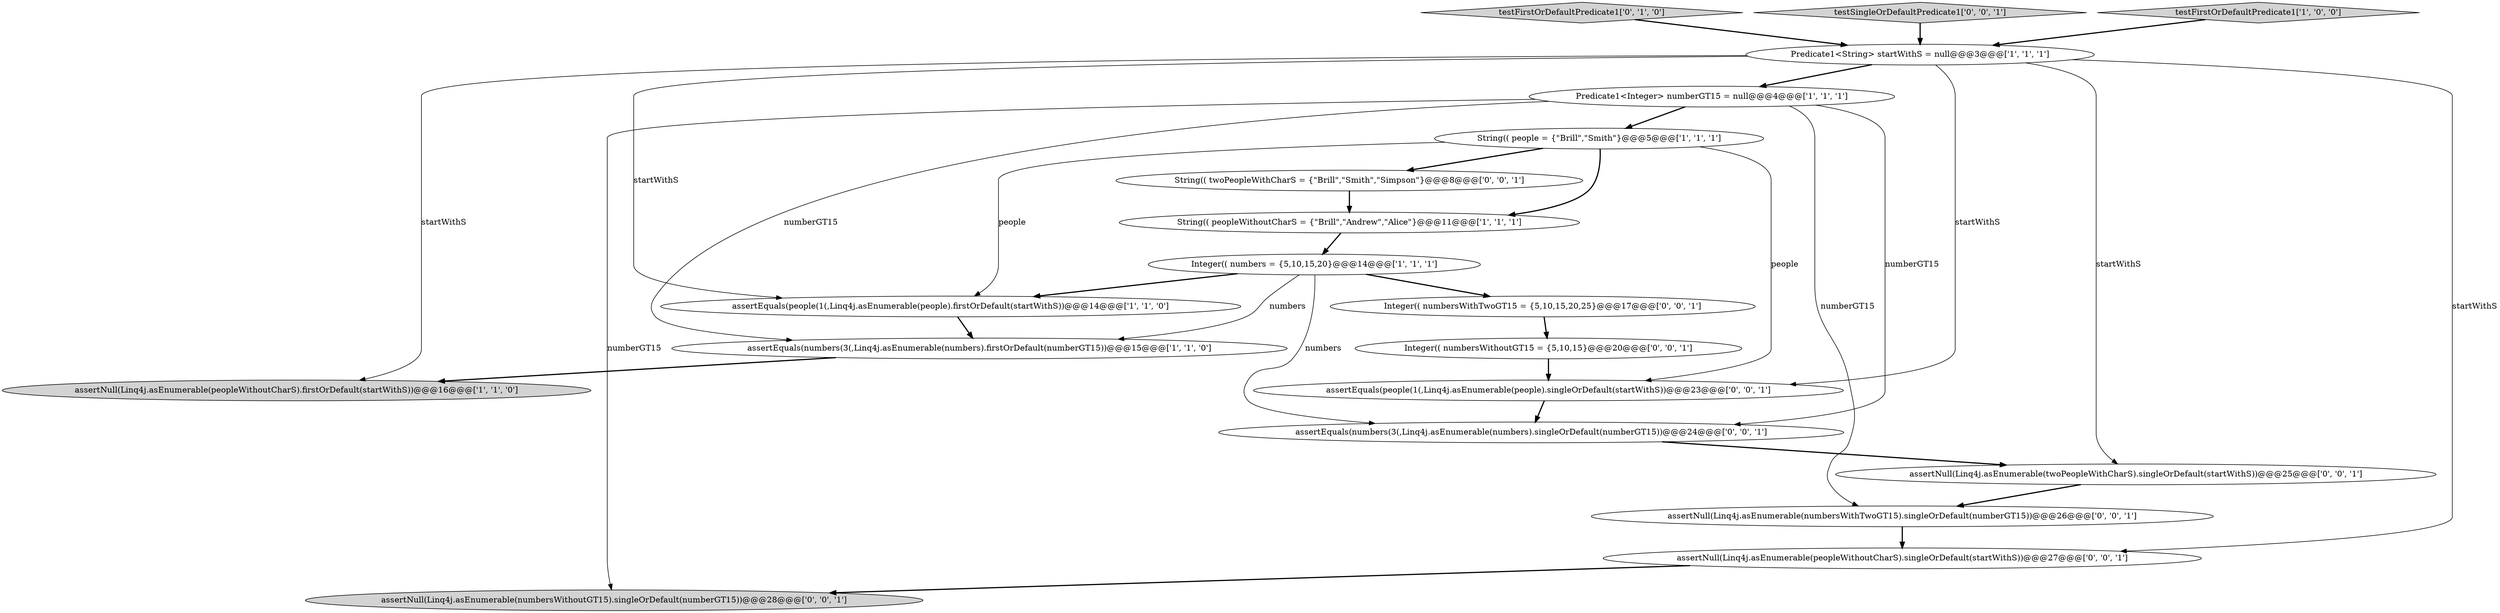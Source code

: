digraph {
8 [style = filled, label = "assertNull(Linq4j.asEnumerable(peopleWithoutCharS).firstOrDefault(startWithS))@@@16@@@['1', '1', '0']", fillcolor = lightgray, shape = ellipse image = "AAA0AAABBB1BBB"];
6 [style = filled, label = "String(( people = {\"Brill\",\"Smith\"}@@@5@@@['1', '1', '1']", fillcolor = white, shape = ellipse image = "AAA0AAABBB1BBB"];
16 [style = filled, label = "assertEquals(numbers(3(,Linq4j.asEnumerable(numbers).singleOrDefault(numberGT15))@@@24@@@['0', '0', '1']", fillcolor = white, shape = ellipse image = "AAA0AAABBB3BBB"];
4 [style = filled, label = "String(( peopleWithoutCharS = {\"Brill\",\"Andrew\",\"Alice\"}@@@11@@@['1', '1', '1']", fillcolor = white, shape = ellipse image = "AAA0AAABBB1BBB"];
0 [style = filled, label = "Predicate1<Integer> numberGT15 = null@@@4@@@['1', '1', '1']", fillcolor = white, shape = ellipse image = "AAA0AAABBB1BBB"];
12 [style = filled, label = "assertNull(Linq4j.asEnumerable(peopleWithoutCharS).singleOrDefault(startWithS))@@@27@@@['0', '0', '1']", fillcolor = white, shape = ellipse image = "AAA0AAABBB3BBB"];
9 [style = filled, label = "testFirstOrDefaultPredicate1['0', '1', '0']", fillcolor = lightgray, shape = diamond image = "AAA0AAABBB2BBB"];
17 [style = filled, label = "testSingleOrDefaultPredicate1['0', '0', '1']", fillcolor = lightgray, shape = diamond image = "AAA0AAABBB3BBB"];
10 [style = filled, label = "assertNull(Linq4j.asEnumerable(twoPeopleWithCharS).singleOrDefault(startWithS))@@@25@@@['0', '0', '1']", fillcolor = white, shape = ellipse image = "AAA0AAABBB3BBB"];
19 [style = filled, label = "Integer(( numbersWithTwoGT15 = {5,10,15,20,25}@@@17@@@['0', '0', '1']", fillcolor = white, shape = ellipse image = "AAA0AAABBB3BBB"];
18 [style = filled, label = "assertNull(Linq4j.asEnumerable(numbersWithTwoGT15).singleOrDefault(numberGT15))@@@26@@@['0', '0', '1']", fillcolor = white, shape = ellipse image = "AAA0AAABBB3BBB"];
13 [style = filled, label = "assertEquals(people(1(,Linq4j.asEnumerable(people).singleOrDefault(startWithS))@@@23@@@['0', '0', '1']", fillcolor = white, shape = ellipse image = "AAA0AAABBB3BBB"];
1 [style = filled, label = "testFirstOrDefaultPredicate1['1', '0', '0']", fillcolor = lightgray, shape = diamond image = "AAA0AAABBB1BBB"];
14 [style = filled, label = "Integer(( numbersWithoutGT15 = {5,10,15}@@@20@@@['0', '0', '1']", fillcolor = white, shape = ellipse image = "AAA0AAABBB3BBB"];
3 [style = filled, label = "Predicate1<String> startWithS = null@@@3@@@['1', '1', '1']", fillcolor = white, shape = ellipse image = "AAA0AAABBB1BBB"];
15 [style = filled, label = "assertNull(Linq4j.asEnumerable(numbersWithoutGT15).singleOrDefault(numberGT15))@@@28@@@['0', '0', '1']", fillcolor = lightgray, shape = ellipse image = "AAA0AAABBB3BBB"];
2 [style = filled, label = "Integer(( numbers = {5,10,15,20}@@@14@@@['1', '1', '1']", fillcolor = white, shape = ellipse image = "AAA0AAABBB1BBB"];
11 [style = filled, label = "String(( twoPeopleWithCharS = {\"Brill\",\"Smith\",\"Simpson\"}@@@8@@@['0', '0', '1']", fillcolor = white, shape = ellipse image = "AAA0AAABBB3BBB"];
5 [style = filled, label = "assertEquals(numbers(3(,Linq4j.asEnumerable(numbers).firstOrDefault(numberGT15))@@@15@@@['1', '1', '0']", fillcolor = white, shape = ellipse image = "AAA0AAABBB1BBB"];
7 [style = filled, label = "assertEquals(people(1(,Linq4j.asEnumerable(people).firstOrDefault(startWithS))@@@14@@@['1', '1', '0']", fillcolor = white, shape = ellipse image = "AAA0AAABBB1BBB"];
10->18 [style = bold, label=""];
5->8 [style = bold, label=""];
2->5 [style = solid, label="numbers"];
2->19 [style = bold, label=""];
0->16 [style = solid, label="numberGT15"];
0->6 [style = bold, label=""];
16->10 [style = bold, label=""];
11->4 [style = bold, label=""];
12->15 [style = bold, label=""];
1->3 [style = bold, label=""];
18->12 [style = bold, label=""];
3->10 [style = solid, label="startWithS"];
0->15 [style = solid, label="numberGT15"];
3->7 [style = solid, label="startWithS"];
3->8 [style = solid, label="startWithS"];
4->2 [style = bold, label=""];
0->5 [style = solid, label="numberGT15"];
13->16 [style = bold, label=""];
3->0 [style = bold, label=""];
6->7 [style = solid, label="people"];
6->4 [style = bold, label=""];
7->5 [style = bold, label=""];
19->14 [style = bold, label=""];
6->11 [style = bold, label=""];
2->16 [style = solid, label="numbers"];
17->3 [style = bold, label=""];
3->12 [style = solid, label="startWithS"];
9->3 [style = bold, label=""];
2->7 [style = bold, label=""];
14->13 [style = bold, label=""];
6->13 [style = solid, label="people"];
0->18 [style = solid, label="numberGT15"];
3->13 [style = solid, label="startWithS"];
}

